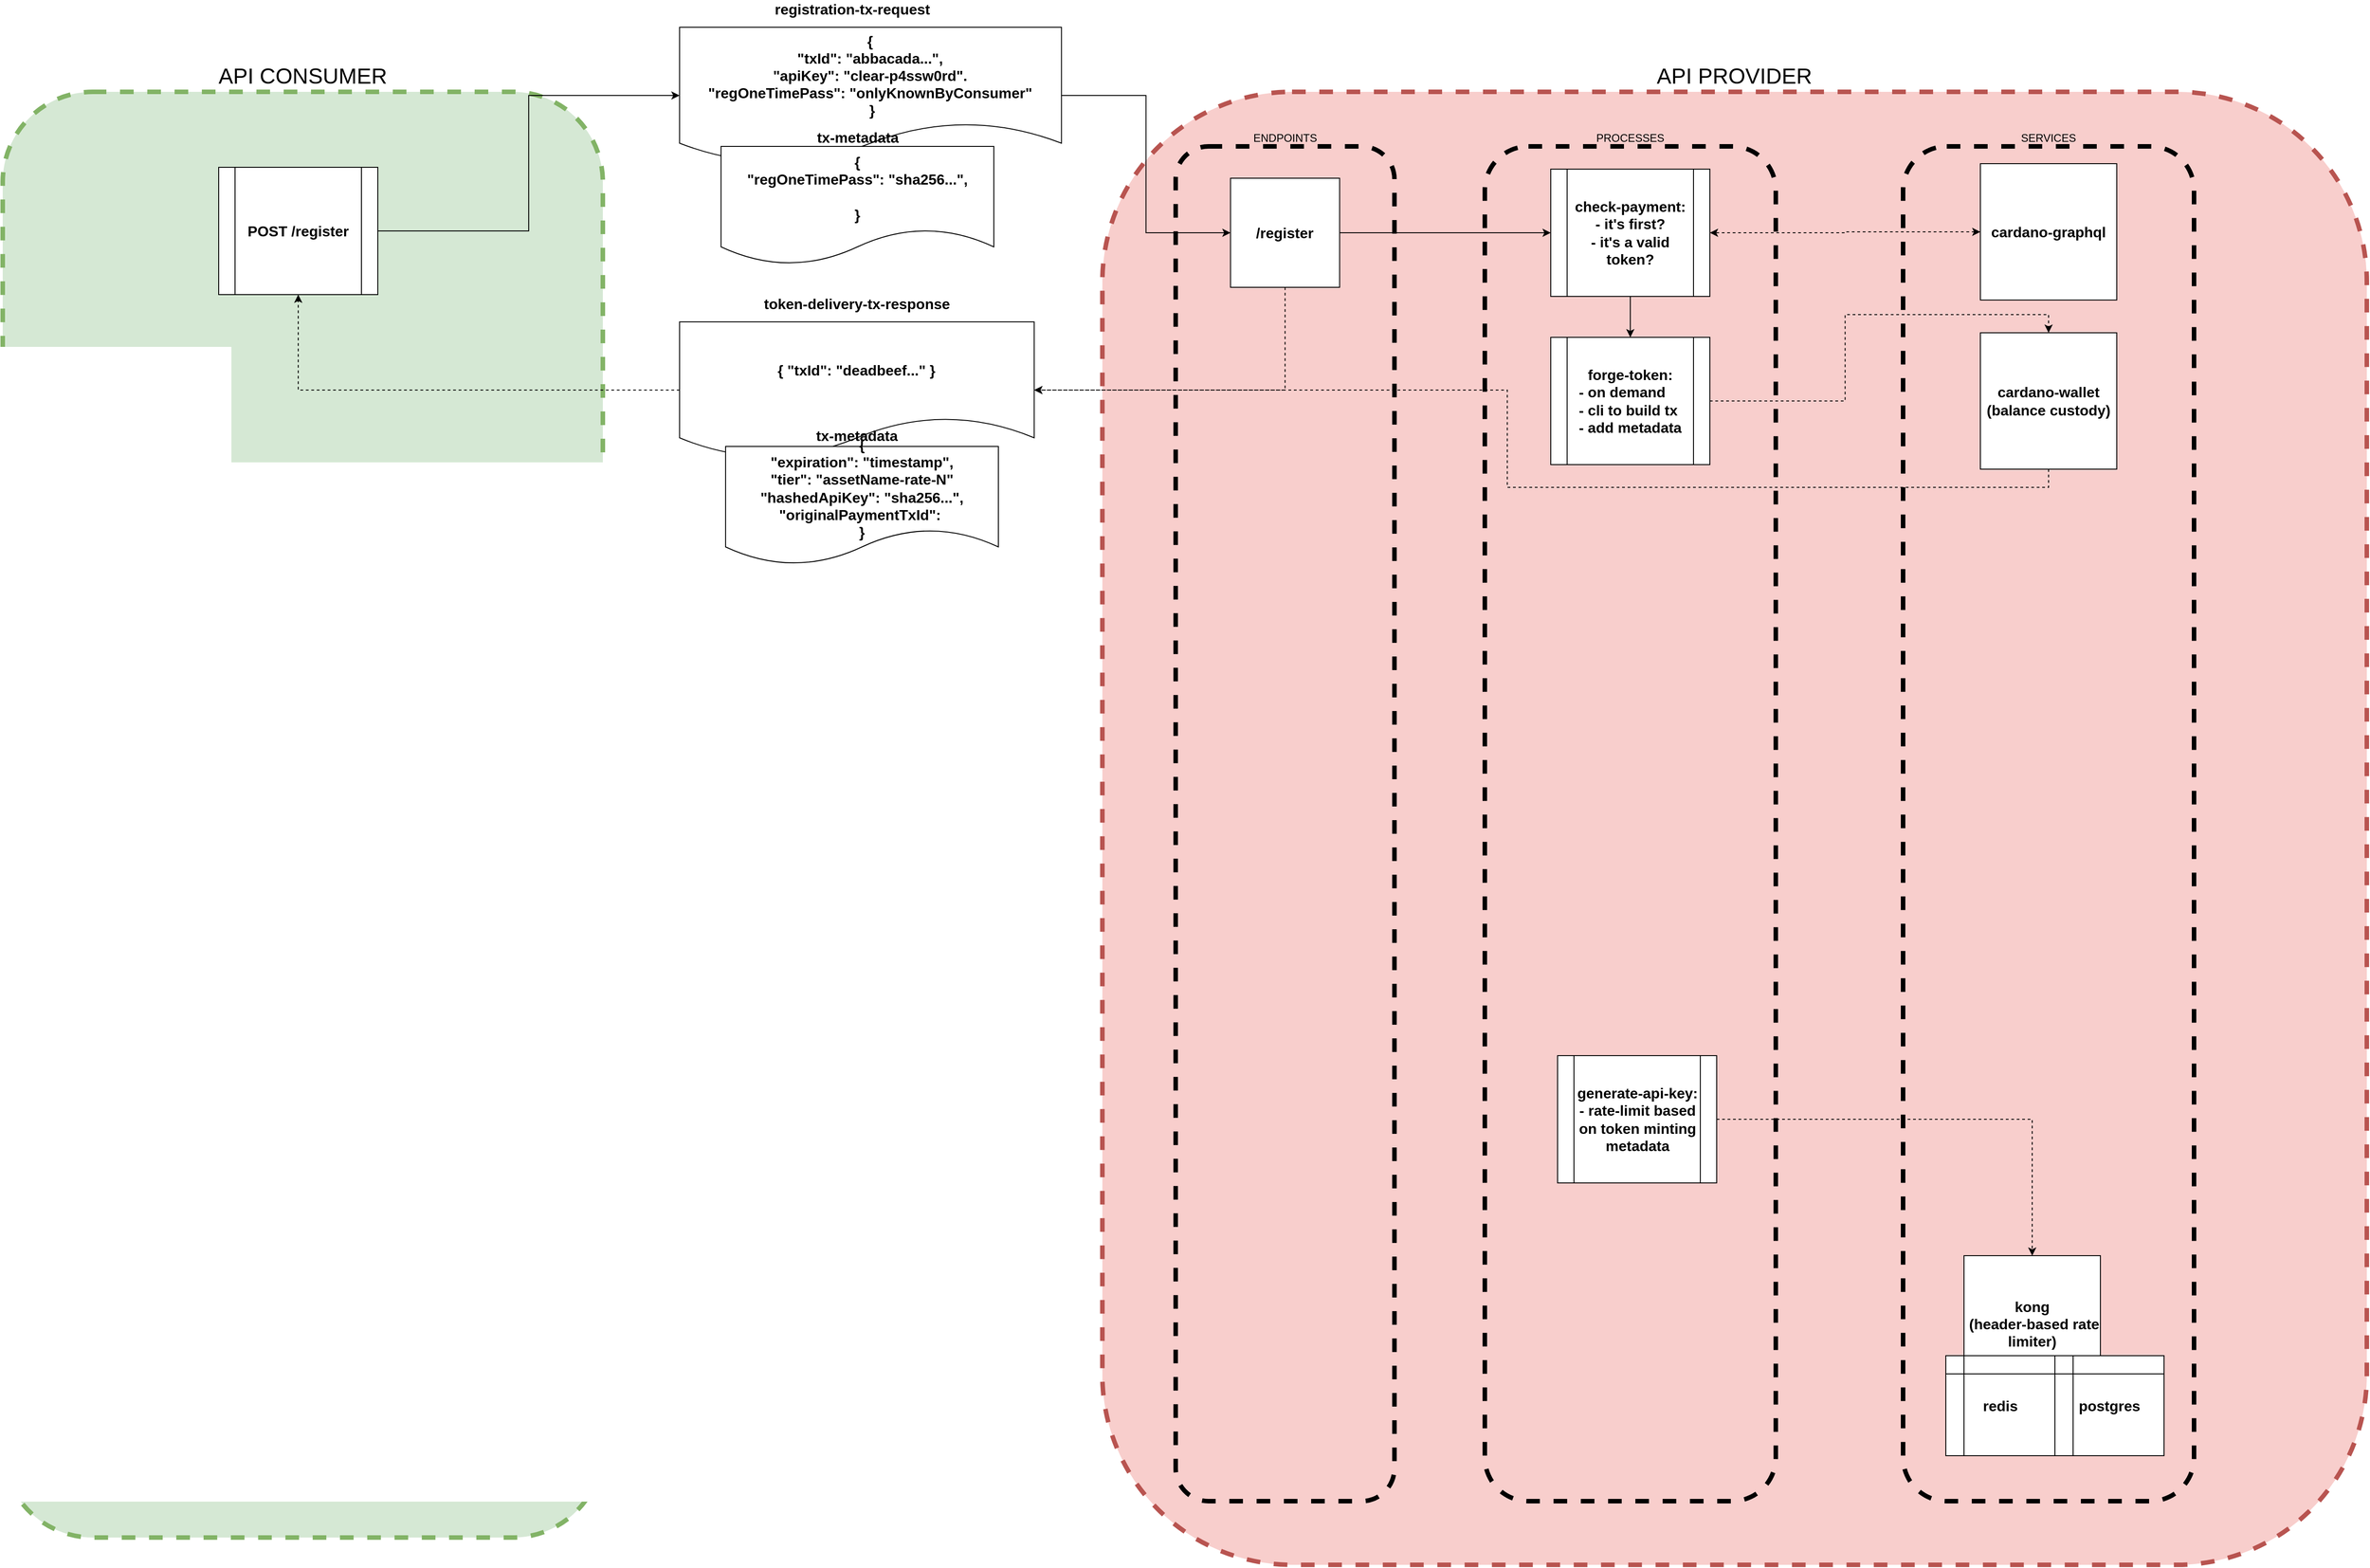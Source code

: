 <mxfile version="14.5.4" type="gitlab">
  <diagram id="C5RBs43oDa-KdzZeNtuy" name="Page-1">
    <mxGraphModel dx="4498" dy="5075" grid="1" gridSize="10" guides="1" tooltips="1" connect="1" arrows="1" fold="1" page="1" pageScale="1" pageWidth="827" pageHeight="1169" math="0" shadow="0">
      <root>
        <mxCell id="WIyWlLk6GJQsqaUBKTNV-0" />
        <mxCell id="WIyWlLk6GJQsqaUBKTNV-1" parent="WIyWlLk6GJQsqaUBKTNV-0" />
        <mxCell id="9AQbZe1i3s5QTkBOKTHU-3" value="&lt;font style=&quot;font-size: 24px&quot;&gt;API PROVIDER&lt;/font&gt;" style="rounded=1;whiteSpace=wrap;html=1;dashed=1;fillColor=#f8cecc;labelPosition=center;verticalLabelPosition=top;align=center;verticalAlign=bottom;strokeWidth=5;strokeColor=#b85450;" parent="WIyWlLk6GJQsqaUBKTNV-1" vertex="1">
          <mxGeometry x="-110.62" y="-2330" width="1390.62" height="1620" as="geometry" />
        </mxCell>
        <mxCell id="9AQbZe1i3s5QTkBOKTHU-0" value="&lt;font style=&quot;font-size: 24px&quot;&gt;API CONSUMER&lt;/font&gt;" style="rounded=1;whiteSpace=wrap;html=1;dashed=1;fillColor=#d5e8d4;labelPosition=center;verticalLabelPosition=top;align=center;verticalAlign=bottom;strokeWidth=5;strokeColor=#82b366;" parent="WIyWlLk6GJQsqaUBKTNV-1" vertex="1">
          <mxGeometry x="-1320" y="-2330" width="660" height="1590" as="geometry" />
        </mxCell>
        <mxCell id="9AQbZe1i3s5QTkBOKTHU-36" value="ENDPOINTS" style="rounded=1;whiteSpace=wrap;html=1;dashed=1;fillColor=none;labelPosition=center;verticalLabelPosition=top;align=center;verticalAlign=bottom;strokeWidth=5;" parent="WIyWlLk6GJQsqaUBKTNV-1" vertex="1">
          <mxGeometry x="-30" y="-2270" width="240.62" height="1490" as="geometry" />
        </mxCell>
        <mxCell id="9AQbZe1i3s5QTkBOKTHU-37" value="SERVICES" style="rounded=1;whiteSpace=wrap;html=1;dashed=1;fillColor=none;labelPosition=center;verticalLabelPosition=top;align=center;verticalAlign=bottom;strokeWidth=5;" parent="WIyWlLk6GJQsqaUBKTNV-1" vertex="1">
          <mxGeometry x="770" y="-2270" width="320" height="1490" as="geometry" />
        </mxCell>
        <mxCell id="9AQbZe1i3s5QTkBOKTHU-38" value="PROCESSES" style="rounded=1;whiteSpace=wrap;html=1;dashed=1;fillColor=none;labelPosition=center;verticalLabelPosition=top;align=center;verticalAlign=bottom;strokeWidth=5;" parent="WIyWlLk6GJQsqaUBKTNV-1" vertex="1">
          <mxGeometry x="310" y="-2270" width="320" height="1490" as="geometry" />
        </mxCell>
        <mxCell id="9AQbZe1i3s5QTkBOKTHU-49" style="edgeStyle=orthogonalEdgeStyle;rounded=0;orthogonalLoop=1;jettySize=auto;html=1;exitX=1;exitY=0.5;exitDx=0;exitDy=0;entryX=0;entryY=0.5;entryDx=0;entryDy=0;" parent="WIyWlLk6GJQsqaUBKTNV-1" source="9AQbZe1i3s5QTkBOKTHU-32" target="9AQbZe1i3s5QTkBOKTHU-48" edge="1">
          <mxGeometry relative="1" as="geometry" />
        </mxCell>
        <mxCell id="9AQbZe1i3s5QTkBOKTHU-118" style="edgeStyle=orthogonalEdgeStyle;rounded=0;orthogonalLoop=1;jettySize=auto;html=1;exitX=0.5;exitY=1;exitDx=0;exitDy=0;startArrow=none;startFill=0;endArrow=classic;endFill=1;strokeColor=#000000;dashed=1;entryX=1;entryY=0.5;entryDx=0;entryDy=0;" parent="WIyWlLk6GJQsqaUBKTNV-1" source="9AQbZe1i3s5QTkBOKTHU-32" target="9AQbZe1i3s5QTkBOKTHU-43" edge="1">
          <mxGeometry relative="1" as="geometry">
            <Array as="points">
              <mxPoint x="90" y="-2002" />
            </Array>
            <mxPoint x="-160" y="-1850" as="targetPoint" />
          </mxGeometry>
        </mxCell>
        <mxCell id="9AQbZe1i3s5QTkBOKTHU-32" value="&lt;b&gt;&lt;font style=&quot;font-size: 16px&quot;&gt;/register&lt;/font&gt;&lt;/b&gt;" style="whiteSpace=wrap;html=1;aspect=fixed;" parent="WIyWlLk6GJQsqaUBKTNV-1" vertex="1">
          <mxGeometry x="30.31" y="-2235" width="120" height="120" as="geometry" />
        </mxCell>
        <mxCell id="9AQbZe1i3s5QTkBOKTHU-119" style="edgeStyle=orthogonalEdgeStyle;rounded=0;orthogonalLoop=1;jettySize=auto;html=1;exitX=0.5;exitY=1;exitDx=0;exitDy=0;entryX=1;entryY=0.5;entryDx=0;entryDy=0;dashed=1;startArrow=none;startFill=0;endArrow=classic;endFill=1;strokeColor=#000000;" parent="WIyWlLk6GJQsqaUBKTNV-1" source="9AQbZe1i3s5QTkBOKTHU-39" target="9AQbZe1i3s5QTkBOKTHU-43" edge="1">
          <mxGeometry relative="1" as="geometry" />
        </mxCell>
        <mxCell id="9AQbZe1i3s5QTkBOKTHU-39" value="&lt;b&gt;&lt;font style=&quot;font-size: 16px&quot;&gt;cardano-wallet&lt;br&gt;(balance custody)&lt;br&gt;&lt;/font&gt;&lt;/b&gt;" style="whiteSpace=wrap;html=1;aspect=fixed;" parent="WIyWlLk6GJQsqaUBKTNV-1" vertex="1">
          <mxGeometry x="855" y="-2065" width="150" height="150" as="geometry" />
        </mxCell>
        <mxCell id="9AQbZe1i3s5QTkBOKTHU-54" style="edgeStyle=orthogonalEdgeStyle;rounded=0;orthogonalLoop=1;jettySize=auto;html=1;exitX=1;exitY=0.5;exitDx=0;exitDy=0;entryX=0.5;entryY=0;entryDx=0;entryDy=0;dashed=1;" parent="WIyWlLk6GJQsqaUBKTNV-1" source="9AQbZe1i3s5QTkBOKTHU-41" target="9AQbZe1i3s5QTkBOKTHU-39" edge="1">
          <mxGeometry relative="1" as="geometry" />
        </mxCell>
        <UserObject label="&lt;b&gt;&lt;font style=&quot;font-size: 16px&quot;&gt;forge-token:&lt;br&gt;&lt;div style=&quot;text-align: left&quot;&gt;&lt;b style=&quot;font-size: 12px&quot;&gt;&lt;font style=&quot;font-size: 16px&quot;&gt;- on demand&lt;/font&gt;&lt;/b&gt;&lt;/div&gt;&lt;div style=&quot;text-align: left&quot;&gt;&lt;b style=&quot;font-size: 12px&quot;&gt;&lt;font style=&quot;font-size: 16px&quot;&gt;- cli to build tx&lt;/font&gt;&lt;/b&gt;&lt;/div&gt;&lt;div style=&quot;text-align: left&quot;&gt;&lt;b style=&quot;font-size: 12px&quot;&gt;&lt;font style=&quot;font-size: 16px&quot;&gt;- add metadata&lt;/font&gt;&lt;/b&gt;&lt;/div&gt;&lt;/font&gt;&lt;/b&gt;" link2="https://pinata.cloud/" id="9AQbZe1i3s5QTkBOKTHU-41">
          <mxCell style="shape=process;whiteSpace=wrap;html=1;backgroundOutline=1;" parent="WIyWlLk6GJQsqaUBKTNV-1" vertex="1">
            <mxGeometry x="382.5" y="-2060" width="175" height="140" as="geometry" />
          </mxCell>
        </UserObject>
        <mxCell id="9AQbZe1i3s5QTkBOKTHU-47" style="edgeStyle=orthogonalEdgeStyle;rounded=0;orthogonalLoop=1;jettySize=auto;html=1;exitX=1;exitY=0.5;exitDx=0;exitDy=0;entryX=0;entryY=0.5;entryDx=0;entryDy=0;" parent="WIyWlLk6GJQsqaUBKTNV-1" source="9AQbZe1i3s5QTkBOKTHU-44" target="9AQbZe1i3s5QTkBOKTHU-32" edge="1">
          <mxGeometry relative="1" as="geometry" />
        </mxCell>
        <mxCell id="9AQbZe1i3s5QTkBOKTHU-46" style="edgeStyle=orthogonalEdgeStyle;rounded=0;orthogonalLoop=1;jettySize=auto;html=1;exitX=1;exitY=0.5;exitDx=0;exitDy=0;entryX=0;entryY=0.5;entryDx=0;entryDy=0;" parent="WIyWlLk6GJQsqaUBKTNV-1" source="9AQbZe1i3s5QTkBOKTHU-45" target="9AQbZe1i3s5QTkBOKTHU-44" edge="1">
          <mxGeometry relative="1" as="geometry" />
        </mxCell>
        <UserObject label="&lt;b&gt;&lt;font style=&quot;font-size: 16px&quot;&gt;POST /register&lt;br&gt;&lt;/font&gt;&lt;/b&gt;" link2="https://pinata.cloud/" id="9AQbZe1i3s5QTkBOKTHU-45">
          <mxCell style="shape=process;whiteSpace=wrap;html=1;backgroundOutline=1;" parent="WIyWlLk6GJQsqaUBKTNV-1" vertex="1">
            <mxGeometry x="-1082.5" y="-2247" width="175" height="140" as="geometry" />
          </mxCell>
        </UserObject>
        <mxCell id="9AQbZe1i3s5QTkBOKTHU-50" style="edgeStyle=orthogonalEdgeStyle;rounded=0;orthogonalLoop=1;jettySize=auto;html=1;exitX=0.5;exitY=1;exitDx=0;exitDy=0;entryX=0.5;entryY=0;entryDx=0;entryDy=0;" parent="WIyWlLk6GJQsqaUBKTNV-1" source="9AQbZe1i3s5QTkBOKTHU-48" target="9AQbZe1i3s5QTkBOKTHU-41" edge="1">
          <mxGeometry relative="1" as="geometry" />
        </mxCell>
        <UserObject label="&lt;b&gt;&lt;font style=&quot;font-size: 16px&quot;&gt;check-payment:&lt;br&gt;&lt;/font&gt;&lt;/b&gt;&lt;b&gt;&lt;font style=&quot;font-size: 16px&quot;&gt;- it&#39;s first?&lt;br&gt;- it&#39;s a valid token?&lt;/font&gt;&lt;/b&gt;&lt;b&gt;&lt;font style=&quot;font-size: 16px&quot;&gt;&lt;br&gt;&lt;/font&gt;&lt;/b&gt;" link2="https://pinata.cloud/" id="9AQbZe1i3s5QTkBOKTHU-48">
          <mxCell style="shape=process;whiteSpace=wrap;html=1;backgroundOutline=1;" parent="WIyWlLk6GJQsqaUBKTNV-1" vertex="1">
            <mxGeometry x="382.5" y="-2245" width="175" height="140" as="geometry" />
          </mxCell>
        </UserObject>
        <mxCell id="9AQbZe1i3s5QTkBOKTHU-83" style="edgeStyle=orthogonalEdgeStyle;rounded=0;orthogonalLoop=1;jettySize=auto;html=1;exitX=1;exitY=0.5;exitDx=0;exitDy=0;entryX=0.5;entryY=0;entryDx=0;entryDy=0;dashed=1;startArrow=none;startFill=0;endArrow=classic;endFill=1;" parent="WIyWlLk6GJQsqaUBKTNV-1" source="9AQbZe1i3s5QTkBOKTHU-53" target="9AQbZe1i3s5QTkBOKTHU-42" edge="1">
          <mxGeometry relative="1" as="geometry" />
        </mxCell>
        <UserObject label="&lt;b&gt;&lt;font style=&quot;font-size: 16px&quot;&gt;generate-api-key:&lt;br&gt;- rate-limit based on token minting metadata&lt;br&gt;&lt;/font&gt;&lt;/b&gt;" link2="https://pinata.cloud/" id="9AQbZe1i3s5QTkBOKTHU-53">
          <mxCell style="shape=process;whiteSpace=wrap;html=1;backgroundOutline=1;" parent="WIyWlLk6GJQsqaUBKTNV-1" vertex="1">
            <mxGeometry x="390" y="-1270" width="175" height="140" as="geometry" />
          </mxCell>
        </UserObject>
        <mxCell id="9AQbZe1i3s5QTkBOKTHU-58" style="edgeStyle=orthogonalEdgeStyle;rounded=0;orthogonalLoop=1;jettySize=auto;html=1;exitX=0;exitY=0.5;exitDx=0;exitDy=0;entryX=1;entryY=0.5;entryDx=0;entryDy=0;dashed=1;startArrow=classic;startFill=1;" parent="WIyWlLk6GJQsqaUBKTNV-1" source="9AQbZe1i3s5QTkBOKTHU-56" target="9AQbZe1i3s5QTkBOKTHU-48" edge="1">
          <mxGeometry relative="1" as="geometry" />
        </mxCell>
        <mxCell id="9AQbZe1i3s5QTkBOKTHU-56" value="&lt;b&gt;&lt;font style=&quot;font-size: 16px&quot;&gt;cardano-graphql&lt;br&gt;&lt;/font&gt;&lt;/b&gt;" style="whiteSpace=wrap;html=1;aspect=fixed;" parent="WIyWlLk6GJQsqaUBKTNV-1" vertex="1">
          <mxGeometry x="855" y="-2251" width="150" height="150" as="geometry" />
        </mxCell>
        <mxCell id="9AQbZe1i3s5QTkBOKTHU-60" value="" style="group" parent="WIyWlLk6GJQsqaUBKTNV-1" vertex="1" connectable="0">
          <mxGeometry x="-505.62" y="-2431" width="350" height="180" as="geometry" />
        </mxCell>
        <mxCell id="9AQbZe1i3s5QTkBOKTHU-44" value="&lt;div&gt;&lt;b style=&quot;font-size: 16px&quot;&gt;{ &lt;br&gt;&quot;txId&quot;: &quot;abbacada...&quot;,&lt;br&gt;&lt;/b&gt;&lt;b style=&quot;font-size: 16px&quot;&gt;&quot;apiKey&quot;: &quot;clear-p4ssw0rd&quot;.&lt;br&gt;&lt;/b&gt;&lt;b style=&quot;font-size: 16px&quot;&gt;&quot;regOneTimePass&quot;: &quot;onlyKnownByConsumer&quot;&lt;br&gt;&amp;nbsp;}&lt;/b&gt;&lt;/div&gt;" style="shape=document;whiteSpace=wrap;html=1;boundedLbl=1;align=center;" parent="9AQbZe1i3s5QTkBOKTHU-60" vertex="1">
          <mxGeometry x="-70" y="30" width="420" height="150" as="geometry" />
        </mxCell>
        <mxCell id="9AQbZe1i3s5QTkBOKTHU-59" value="&lt;font style=&quot;font-size: 16px&quot;&gt;&lt;b&gt;registration-tx-request&lt;/b&gt;&lt;/font&gt;" style="text;html=1;align=center;verticalAlign=middle;resizable=0;points=[];autosize=1;" parent="9AQbZe1i3s5QTkBOKTHU-60" vertex="1">
          <mxGeometry x="25" width="190" height="20" as="geometry" />
        </mxCell>
        <mxCell id="9AQbZe1i3s5QTkBOKTHU-62" value="" style="group" parent="WIyWlLk6GJQsqaUBKTNV-1" vertex="1" connectable="0">
          <mxGeometry x="-575.62" y="-2107" width="390" height="180" as="geometry" />
        </mxCell>
        <mxCell id="9AQbZe1i3s5QTkBOKTHU-43" value="&lt;div&gt;&lt;b style=&quot;font-size: 16px&quot;&gt;{ &quot;txId&quot;: &quot;deadbeef...&quot; }&lt;/b&gt;&lt;/div&gt;" style="shape=document;whiteSpace=wrap;html=1;boundedLbl=1;align=center;" parent="9AQbZe1i3s5QTkBOKTHU-62" vertex="1">
          <mxGeometry y="30" width="390" height="150" as="geometry" />
        </mxCell>
        <mxCell id="9AQbZe1i3s5QTkBOKTHU-61" value="&lt;font style=&quot;font-size: 16px&quot;&gt;&lt;b&gt;token-delivery-tx-response&lt;/b&gt;&lt;/font&gt;" style="text;html=1;align=center;verticalAlign=middle;resizable=0;points=[];autosize=1;" parent="9AQbZe1i3s5QTkBOKTHU-62" vertex="1">
          <mxGeometry x="85" width="220" height="20" as="geometry" />
        </mxCell>
        <mxCell id="d_bFw-dIpOBwBTVsmZzO-3" value="&lt;font style=&quot;font-size: 16px&quot;&gt;&lt;b&gt;tx-metadata&lt;/b&gt;&lt;/font&gt;" style="text;html=1;align=center;verticalAlign=middle;resizable=0;points=[];autosize=1;" vertex="1" parent="9AQbZe1i3s5QTkBOKTHU-62">
          <mxGeometry x="140" y="145" width="110" height="20" as="geometry" />
        </mxCell>
        <mxCell id="9AQbZe1i3s5QTkBOKTHU-64" style="edgeStyle=orthogonalEdgeStyle;rounded=0;orthogonalLoop=1;jettySize=auto;html=1;exitX=0;exitY=0.5;exitDx=0;exitDy=0;dashed=1;startArrow=none;startFill=0;" parent="WIyWlLk6GJQsqaUBKTNV-1" source="9AQbZe1i3s5QTkBOKTHU-43" target="9AQbZe1i3s5QTkBOKTHU-45" edge="1">
          <mxGeometry relative="1" as="geometry" />
        </mxCell>
        <mxCell id="d_bFw-dIpOBwBTVsmZzO-0" value="&lt;span style=&quot;font-size: 16px&quot;&gt;&lt;b&gt;{&lt;br&gt;&quot;regOneTimePass&quot;: &quot;sha256...&quot;,&lt;br&gt;&lt;br&gt;}&lt;br&gt;&lt;/b&gt;&lt;/span&gt;" style="shape=document;whiteSpace=wrap;html=1;boundedLbl=1;align=center;" vertex="1" parent="WIyWlLk6GJQsqaUBKTNV-1">
          <mxGeometry x="-530" y="-2270" width="300" height="130" as="geometry" />
        </mxCell>
        <mxCell id="d_bFw-dIpOBwBTVsmZzO-1" value="&lt;font style=&quot;font-size: 16px&quot;&gt;&lt;b&gt;tx-metadata&lt;/b&gt;&lt;/font&gt;" style="text;html=1;align=center;verticalAlign=middle;resizable=0;points=[];autosize=1;" vertex="1" parent="WIyWlLk6GJQsqaUBKTNV-1">
          <mxGeometry x="-435" y="-2290" width="110" height="20" as="geometry" />
        </mxCell>
        <mxCell id="d_bFw-dIpOBwBTVsmZzO-2" value="&lt;span style=&quot;font-size: 16px&quot;&gt;&lt;b&gt;{&lt;br&gt;&quot;expiration&quot;: &quot;timestamp&quot;,&lt;br&gt;&quot;tier&quot;: &quot;assetName-rate-N&quot;&lt;br&gt;&quot;hashedApiKey&quot;: &quot;sha256...&quot;,&lt;br&gt;&quot;originalPaymentTxId&quot;:&amp;nbsp;&lt;br&gt;}&lt;br&gt;&lt;/b&gt;&lt;/span&gt;" style="shape=document;whiteSpace=wrap;html=1;boundedLbl=1;align=center;" vertex="1" parent="WIyWlLk6GJQsqaUBKTNV-1">
          <mxGeometry x="-525" y="-1940" width="300" height="130" as="geometry" />
        </mxCell>
        <mxCell id="d_bFw-dIpOBwBTVsmZzO-4" value="" style="group" vertex="1" connectable="0" parent="WIyWlLk6GJQsqaUBKTNV-1">
          <mxGeometry x="817" y="-1050" width="240" height="220" as="geometry" />
        </mxCell>
        <mxCell id="9AQbZe1i3s5QTkBOKTHU-82" value="" style="group" parent="d_bFw-dIpOBwBTVsmZzO-4" vertex="1" connectable="0">
          <mxGeometry x="20" width="220" height="220" as="geometry" />
        </mxCell>
        <mxCell id="9AQbZe1i3s5QTkBOKTHU-42" value="&lt;b&gt;&lt;font style=&quot;font-size: 16px&quot;&gt;kong&lt;br&gt;&amp;nbsp;(header-based rate limiter)&lt;/font&gt;&lt;/b&gt;" style="whiteSpace=wrap;html=1;aspect=fixed;" parent="9AQbZe1i3s5QTkBOKTHU-82" vertex="1">
          <mxGeometry width="150" height="150" as="geometry" />
        </mxCell>
        <mxCell id="9AQbZe1i3s5QTkBOKTHU-81" value="&lt;font style=&quot;font-size: 16px&quot;&gt;&lt;b&gt;postgres&lt;/b&gt;&lt;/font&gt;" style="shape=internalStorage;whiteSpace=wrap;html=1;backgroundOutline=1;" parent="9AQbZe1i3s5QTkBOKTHU-82" vertex="1">
          <mxGeometry x="100" y="110" width="120" height="110" as="geometry" />
        </mxCell>
        <mxCell id="9AQbZe1i3s5QTkBOKTHU-121" value="&lt;font style=&quot;font-size: 16px&quot;&gt;&lt;b&gt;redis&lt;/b&gt;&lt;/font&gt;" style="shape=internalStorage;whiteSpace=wrap;html=1;backgroundOutline=1;" parent="d_bFw-dIpOBwBTVsmZzO-4" vertex="1">
          <mxGeometry y="110" width="120" height="110" as="geometry" />
        </mxCell>
      </root>
    </mxGraphModel>
  </diagram>
</mxfile>
